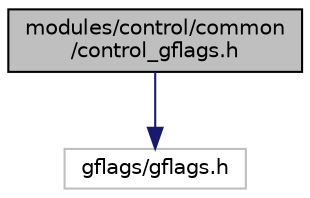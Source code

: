 digraph "modules/control/common/control_gflags.h"
{
  edge [fontname="Helvetica",fontsize="10",labelfontname="Helvetica",labelfontsize="10"];
  node [fontname="Helvetica",fontsize="10",shape=record];
  Node1 [label="modules/control/common\l/control_gflags.h",height=0.2,width=0.4,color="black", fillcolor="grey75", style="filled" fontcolor="black"];
  Node1 -> Node2 [color="midnightblue",fontsize="10",style="solid",fontname="Helvetica"];
  Node2 [label="gflags/gflags.h",height=0.2,width=0.4,color="grey75", fillcolor="white", style="filled"];
}
